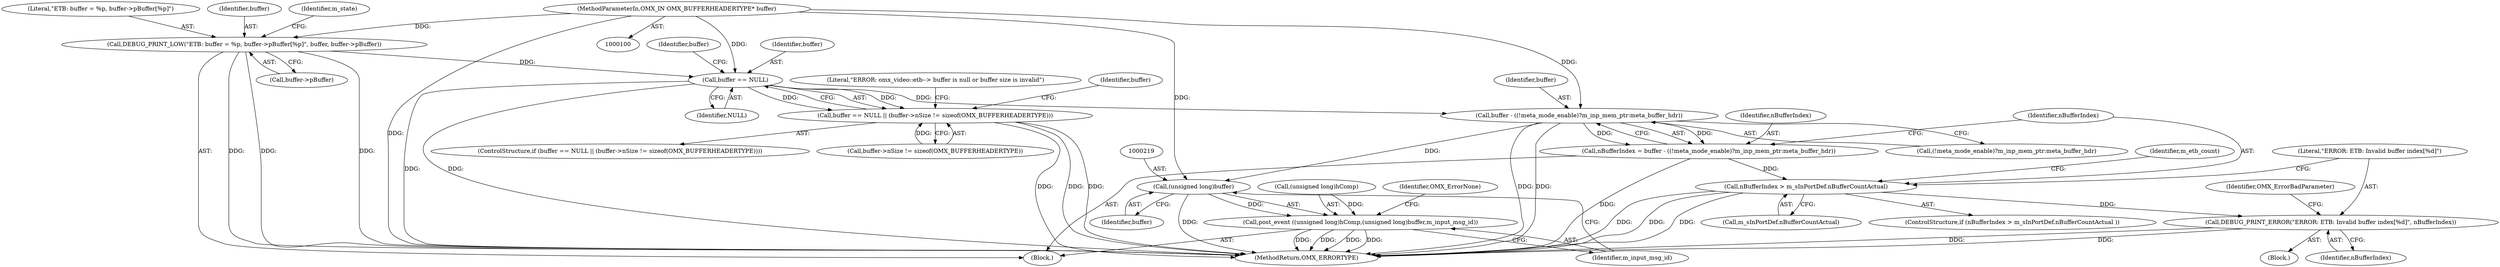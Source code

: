 digraph "0_Android_4ed06d14080d8667d5be14eed200e378cba78345@pointer" {
"1000102" [label="(MethodParameterIn,OMX_IN OMX_BUFFERHEADERTYPE* buffer)"];
"1000109" [label="(Call,DEBUG_PRINT_LOW(\"ETB: buffer = %p, buffer->pBuffer[%p]\", buffer, buffer->pBuffer))"];
"1000134" [label="(Call,buffer == NULL)"];
"1000133" [label="(Call,buffer == NULL || (buffer->nSize != sizeof(OMX_BUFFERHEADERTYPE)))"];
"1000186" [label="(Call,buffer - ((!meta_mode_enable)?m_inp_mem_ptr:meta_buffer_hdr))"];
"1000184" [label="(Call,nBufferIndex = buffer - ((!meta_mode_enable)?m_inp_mem_ptr:meta_buffer_hdr))"];
"1000194" [label="(Call,nBufferIndex > m_sInPortDef.nBufferCountActual)"];
"1000200" [label="(Call,DEBUG_PRINT_ERROR(\"ERROR: ETB: Invalid buffer index[%d]\", nBufferIndex))"];
"1000218" [label="(Call,(unsigned long)buffer)"];
"1000214" [label="(Call,post_event ((unsigned long)hComp,(unsigned long)buffer,m_input_msg_id))"];
"1000136" [label="(Identifier,NULL)"];
"1000200" [label="(Call,DEBUG_PRINT_ERROR(\"ERROR: ETB: Invalid buffer index[%d]\", nBufferIndex))"];
"1000194" [label="(Call,nBufferIndex > m_sInPortDef.nBufferCountActual)"];
"1000145" [label="(Literal,\"ERROR: omx_video::etb--> buffer is null or buffer size is invalid\")"];
"1000185" [label="(Identifier,nBufferIndex)"];
"1000135" [label="(Identifier,buffer)"];
"1000133" [label="(Call,buffer == NULL || (buffer->nSize != sizeof(OMX_BUFFERHEADERTYPE)))"];
"1000103" [label="(Block,)"];
"1000214" [label="(Call,post_event ((unsigned long)hComp,(unsigned long)buffer,m_input_msg_id))"];
"1000134" [label="(Call,buffer == NULL)"];
"1000201" [label="(Literal,\"ERROR: ETB: Invalid buffer index[%d]\")"];
"1000187" [label="(Identifier,buffer)"];
"1000224" [label="(MethodReturn,OMX_ERRORTYPE)"];
"1000221" [label="(Identifier,m_input_msg_id)"];
"1000110" [label="(Literal,\"ETB: buffer = %p, buffer->pBuffer[%p]\")"];
"1000186" [label="(Call,buffer - ((!meta_mode_enable)?m_inp_mem_ptr:meta_buffer_hdr))"];
"1000111" [label="(Identifier,buffer)"];
"1000215" [label="(Call,(unsigned long)hComp)"];
"1000196" [label="(Call,m_sInPortDef.nBufferCountActual)"];
"1000139" [label="(Identifier,buffer)"];
"1000109" [label="(Call,DEBUG_PRINT_LOW(\"ETB: buffer = %p, buffer->pBuffer[%p]\", buffer, buffer->pBuffer))"];
"1000188" [label="(Call,(!meta_mode_enable)?m_inp_mem_ptr:meta_buffer_hdr)"];
"1000202" [label="(Identifier,nBufferIndex)"];
"1000220" [label="(Identifier,buffer)"];
"1000218" [label="(Call,(unsigned long)buffer)"];
"1000193" [label="(ControlStructure,if (nBufferIndex > m_sInPortDef.nBufferCountActual ))"];
"1000199" [label="(Block,)"];
"1000137" [label="(Call,buffer->nSize != sizeof(OMX_BUFFERHEADERTYPE))"];
"1000102" [label="(MethodParameterIn,OMX_IN OMX_BUFFERHEADERTYPE* buffer)"];
"1000112" [label="(Call,buffer->pBuffer)"];
"1000184" [label="(Call,nBufferIndex = buffer - ((!meta_mode_enable)?m_inp_mem_ptr:meta_buffer_hdr))"];
"1000195" [label="(Identifier,nBufferIndex)"];
"1000118" [label="(Identifier,m_state)"];
"1000206" [label="(Identifier,m_etb_count)"];
"1000204" [label="(Identifier,OMX_ErrorBadParameter)"];
"1000152" [label="(Identifier,buffer)"];
"1000132" [label="(ControlStructure,if (buffer == NULL || (buffer->nSize != sizeof(OMX_BUFFERHEADERTYPE))))"];
"1000223" [label="(Identifier,OMX_ErrorNone)"];
"1000102" -> "1000100"  [label="AST: "];
"1000102" -> "1000224"  [label="DDG: "];
"1000102" -> "1000109"  [label="DDG: "];
"1000102" -> "1000134"  [label="DDG: "];
"1000102" -> "1000186"  [label="DDG: "];
"1000102" -> "1000218"  [label="DDG: "];
"1000109" -> "1000103"  [label="AST: "];
"1000109" -> "1000112"  [label="CFG: "];
"1000110" -> "1000109"  [label="AST: "];
"1000111" -> "1000109"  [label="AST: "];
"1000112" -> "1000109"  [label="AST: "];
"1000118" -> "1000109"  [label="CFG: "];
"1000109" -> "1000224"  [label="DDG: "];
"1000109" -> "1000224"  [label="DDG: "];
"1000109" -> "1000224"  [label="DDG: "];
"1000109" -> "1000134"  [label="DDG: "];
"1000134" -> "1000133"  [label="AST: "];
"1000134" -> "1000136"  [label="CFG: "];
"1000135" -> "1000134"  [label="AST: "];
"1000136" -> "1000134"  [label="AST: "];
"1000139" -> "1000134"  [label="CFG: "];
"1000133" -> "1000134"  [label="CFG: "];
"1000134" -> "1000224"  [label="DDG: "];
"1000134" -> "1000224"  [label="DDG: "];
"1000134" -> "1000133"  [label="DDG: "];
"1000134" -> "1000133"  [label="DDG: "];
"1000134" -> "1000186"  [label="DDG: "];
"1000133" -> "1000132"  [label="AST: "];
"1000133" -> "1000137"  [label="CFG: "];
"1000137" -> "1000133"  [label="AST: "];
"1000145" -> "1000133"  [label="CFG: "];
"1000152" -> "1000133"  [label="CFG: "];
"1000133" -> "1000224"  [label="DDG: "];
"1000133" -> "1000224"  [label="DDG: "];
"1000133" -> "1000224"  [label="DDG: "];
"1000137" -> "1000133"  [label="DDG: "];
"1000186" -> "1000184"  [label="AST: "];
"1000186" -> "1000188"  [label="CFG: "];
"1000187" -> "1000186"  [label="AST: "];
"1000188" -> "1000186"  [label="AST: "];
"1000184" -> "1000186"  [label="CFG: "];
"1000186" -> "1000224"  [label="DDG: "];
"1000186" -> "1000224"  [label="DDG: "];
"1000186" -> "1000184"  [label="DDG: "];
"1000186" -> "1000184"  [label="DDG: "];
"1000186" -> "1000218"  [label="DDG: "];
"1000184" -> "1000103"  [label="AST: "];
"1000185" -> "1000184"  [label="AST: "];
"1000195" -> "1000184"  [label="CFG: "];
"1000184" -> "1000224"  [label="DDG: "];
"1000184" -> "1000194"  [label="DDG: "];
"1000194" -> "1000193"  [label="AST: "];
"1000194" -> "1000196"  [label="CFG: "];
"1000195" -> "1000194"  [label="AST: "];
"1000196" -> "1000194"  [label="AST: "];
"1000201" -> "1000194"  [label="CFG: "];
"1000206" -> "1000194"  [label="CFG: "];
"1000194" -> "1000224"  [label="DDG: "];
"1000194" -> "1000224"  [label="DDG: "];
"1000194" -> "1000224"  [label="DDG: "];
"1000194" -> "1000200"  [label="DDG: "];
"1000200" -> "1000199"  [label="AST: "];
"1000200" -> "1000202"  [label="CFG: "];
"1000201" -> "1000200"  [label="AST: "];
"1000202" -> "1000200"  [label="AST: "];
"1000204" -> "1000200"  [label="CFG: "];
"1000200" -> "1000224"  [label="DDG: "];
"1000200" -> "1000224"  [label="DDG: "];
"1000218" -> "1000214"  [label="AST: "];
"1000218" -> "1000220"  [label="CFG: "];
"1000219" -> "1000218"  [label="AST: "];
"1000220" -> "1000218"  [label="AST: "];
"1000221" -> "1000218"  [label="CFG: "];
"1000218" -> "1000224"  [label="DDG: "];
"1000218" -> "1000214"  [label="DDG: "];
"1000214" -> "1000103"  [label="AST: "];
"1000214" -> "1000221"  [label="CFG: "];
"1000215" -> "1000214"  [label="AST: "];
"1000221" -> "1000214"  [label="AST: "];
"1000223" -> "1000214"  [label="CFG: "];
"1000214" -> "1000224"  [label="DDG: "];
"1000214" -> "1000224"  [label="DDG: "];
"1000214" -> "1000224"  [label="DDG: "];
"1000214" -> "1000224"  [label="DDG: "];
"1000215" -> "1000214"  [label="DDG: "];
}
